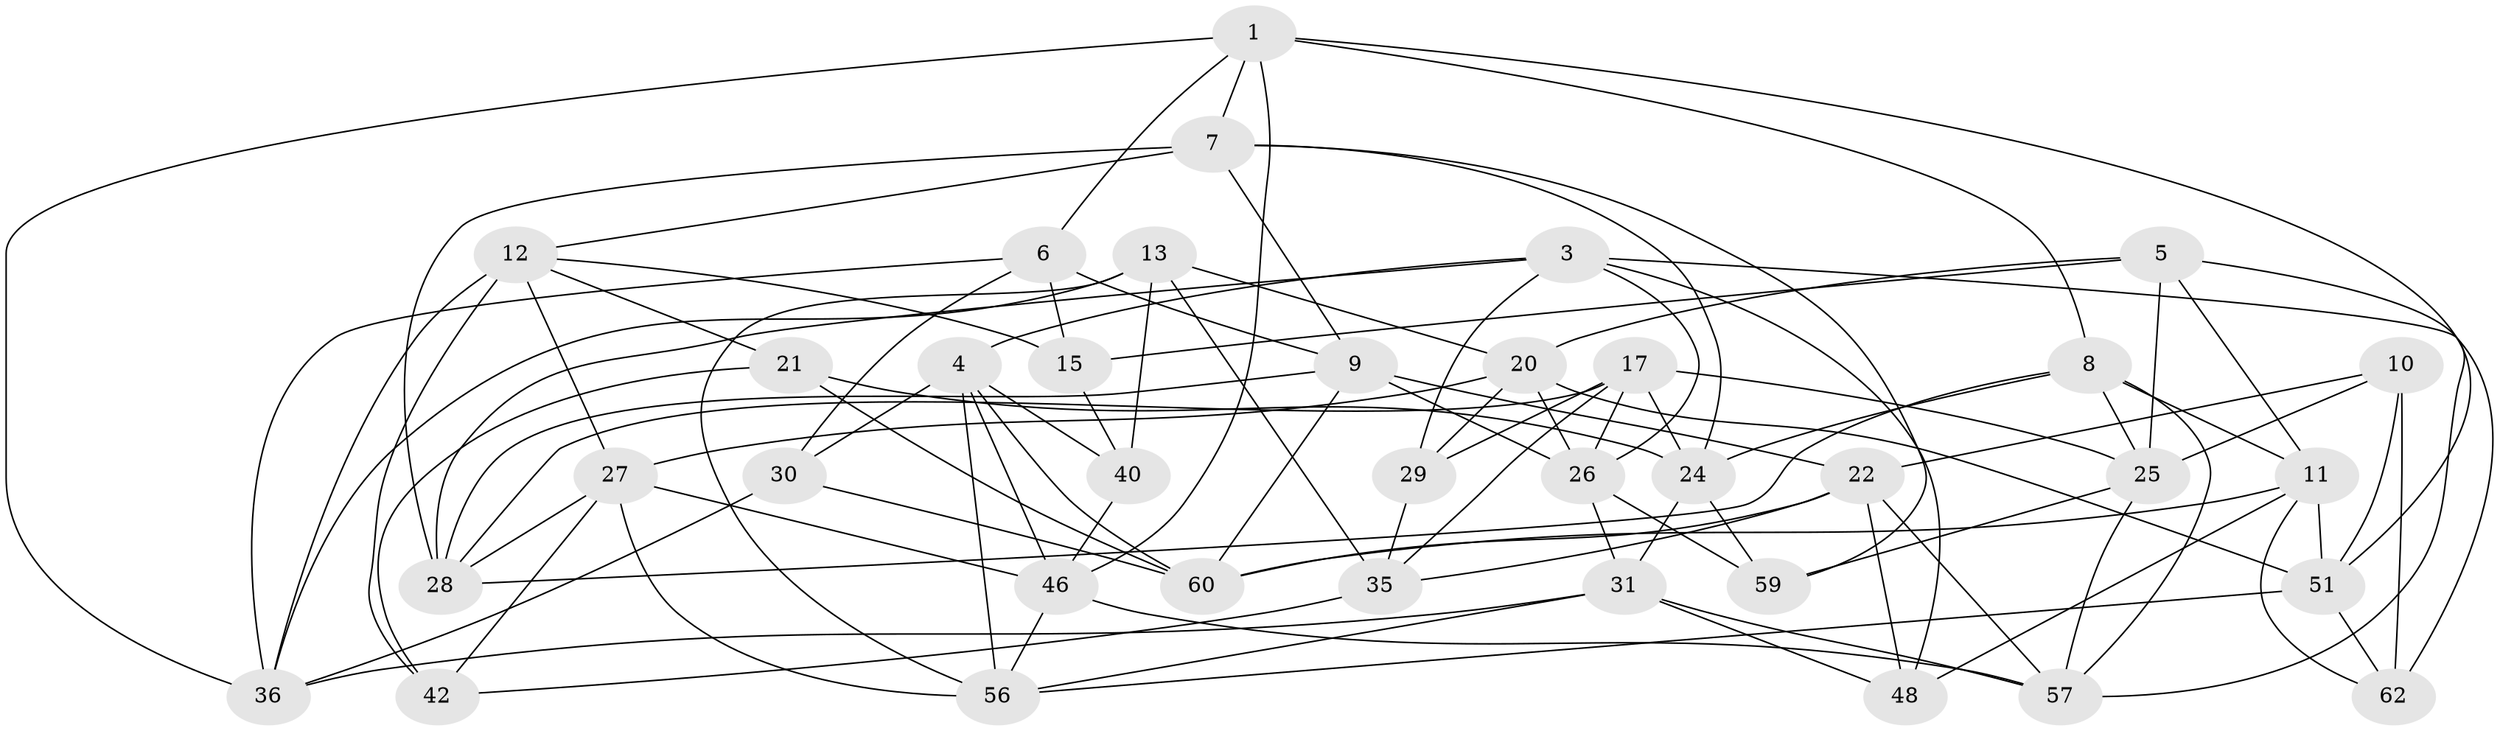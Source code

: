 // original degree distribution, {4: 1.0}
// Generated by graph-tools (version 1.1) at 2025/42/03/06/25 10:42:18]
// undirected, 37 vertices, 99 edges
graph export_dot {
graph [start="1"]
  node [color=gray90,style=filled];
  1 [super="+2"];
  3 [super="+64"];
  4 [super="+14"];
  5 [super="+54"];
  6 [super="+34"];
  7 [super="+55"];
  8 [super="+43"];
  9 [super="+18"];
  10;
  11 [super="+23"];
  12 [super="+19"];
  13 [super="+16"];
  15 [super="+32"];
  17 [super="+50"];
  20 [super="+45"];
  21;
  22 [super="+39"];
  24 [super="+38"];
  25 [super="+63"];
  26 [super="+33"];
  27 [super="+37"];
  28 [super="+41"];
  29;
  30;
  31 [super="+44"];
  35 [super="+53"];
  36 [super="+47"];
  40;
  42;
  46 [super="+49"];
  48;
  51 [super="+52"];
  56 [super="+65"];
  57 [super="+58"];
  59;
  60 [super="+61"];
  62;
  1 -- 46;
  1 -- 6;
  1 -- 51;
  1 -- 8;
  1 -- 36;
  1 -- 7;
  3 -- 26;
  3 -- 4;
  3 -- 48;
  3 -- 29;
  3 -- 62;
  3 -- 28;
  4 -- 46;
  4 -- 40;
  4 -- 56;
  4 -- 30;
  4 -- 60;
  5 -- 57;
  5 -- 11;
  5 -- 25;
  5 -- 20;
  5 -- 15 [weight=2];
  6 -- 15 [weight=2];
  6 -- 36;
  6 -- 30;
  6 -- 9;
  7 -- 28;
  7 -- 24;
  7 -- 59;
  7 -- 12;
  7 -- 9;
  8 -- 25;
  8 -- 24;
  8 -- 57;
  8 -- 28;
  8 -- 11;
  9 -- 28;
  9 -- 22;
  9 -- 26;
  9 -- 60;
  10 -- 51;
  10 -- 25;
  10 -- 62;
  10 -- 22;
  11 -- 48;
  11 -- 51;
  11 -- 62;
  11 -- 60;
  12 -- 42;
  12 -- 21;
  12 -- 27;
  12 -- 36;
  12 -- 15;
  13 -- 35 [weight=2];
  13 -- 40;
  13 -- 56;
  13 -- 36;
  13 -- 20;
  15 -- 40;
  17 -- 24;
  17 -- 26;
  17 -- 29;
  17 -- 28;
  17 -- 35;
  17 -- 25;
  20 -- 29;
  20 -- 51;
  20 -- 26;
  20 -- 27;
  21 -- 42;
  21 -- 24;
  21 -- 60;
  22 -- 60;
  22 -- 35;
  22 -- 48;
  22 -- 57;
  24 -- 59;
  24 -- 31;
  25 -- 59;
  25 -- 57;
  26 -- 59;
  26 -- 31;
  27 -- 56;
  27 -- 42;
  27 -- 28;
  27 -- 46;
  29 -- 35;
  30 -- 60;
  30 -- 36;
  31 -- 56;
  31 -- 48;
  31 -- 36;
  31 -- 57;
  35 -- 42;
  40 -- 46;
  46 -- 56;
  46 -- 57;
  51 -- 62;
  51 -- 56;
}
